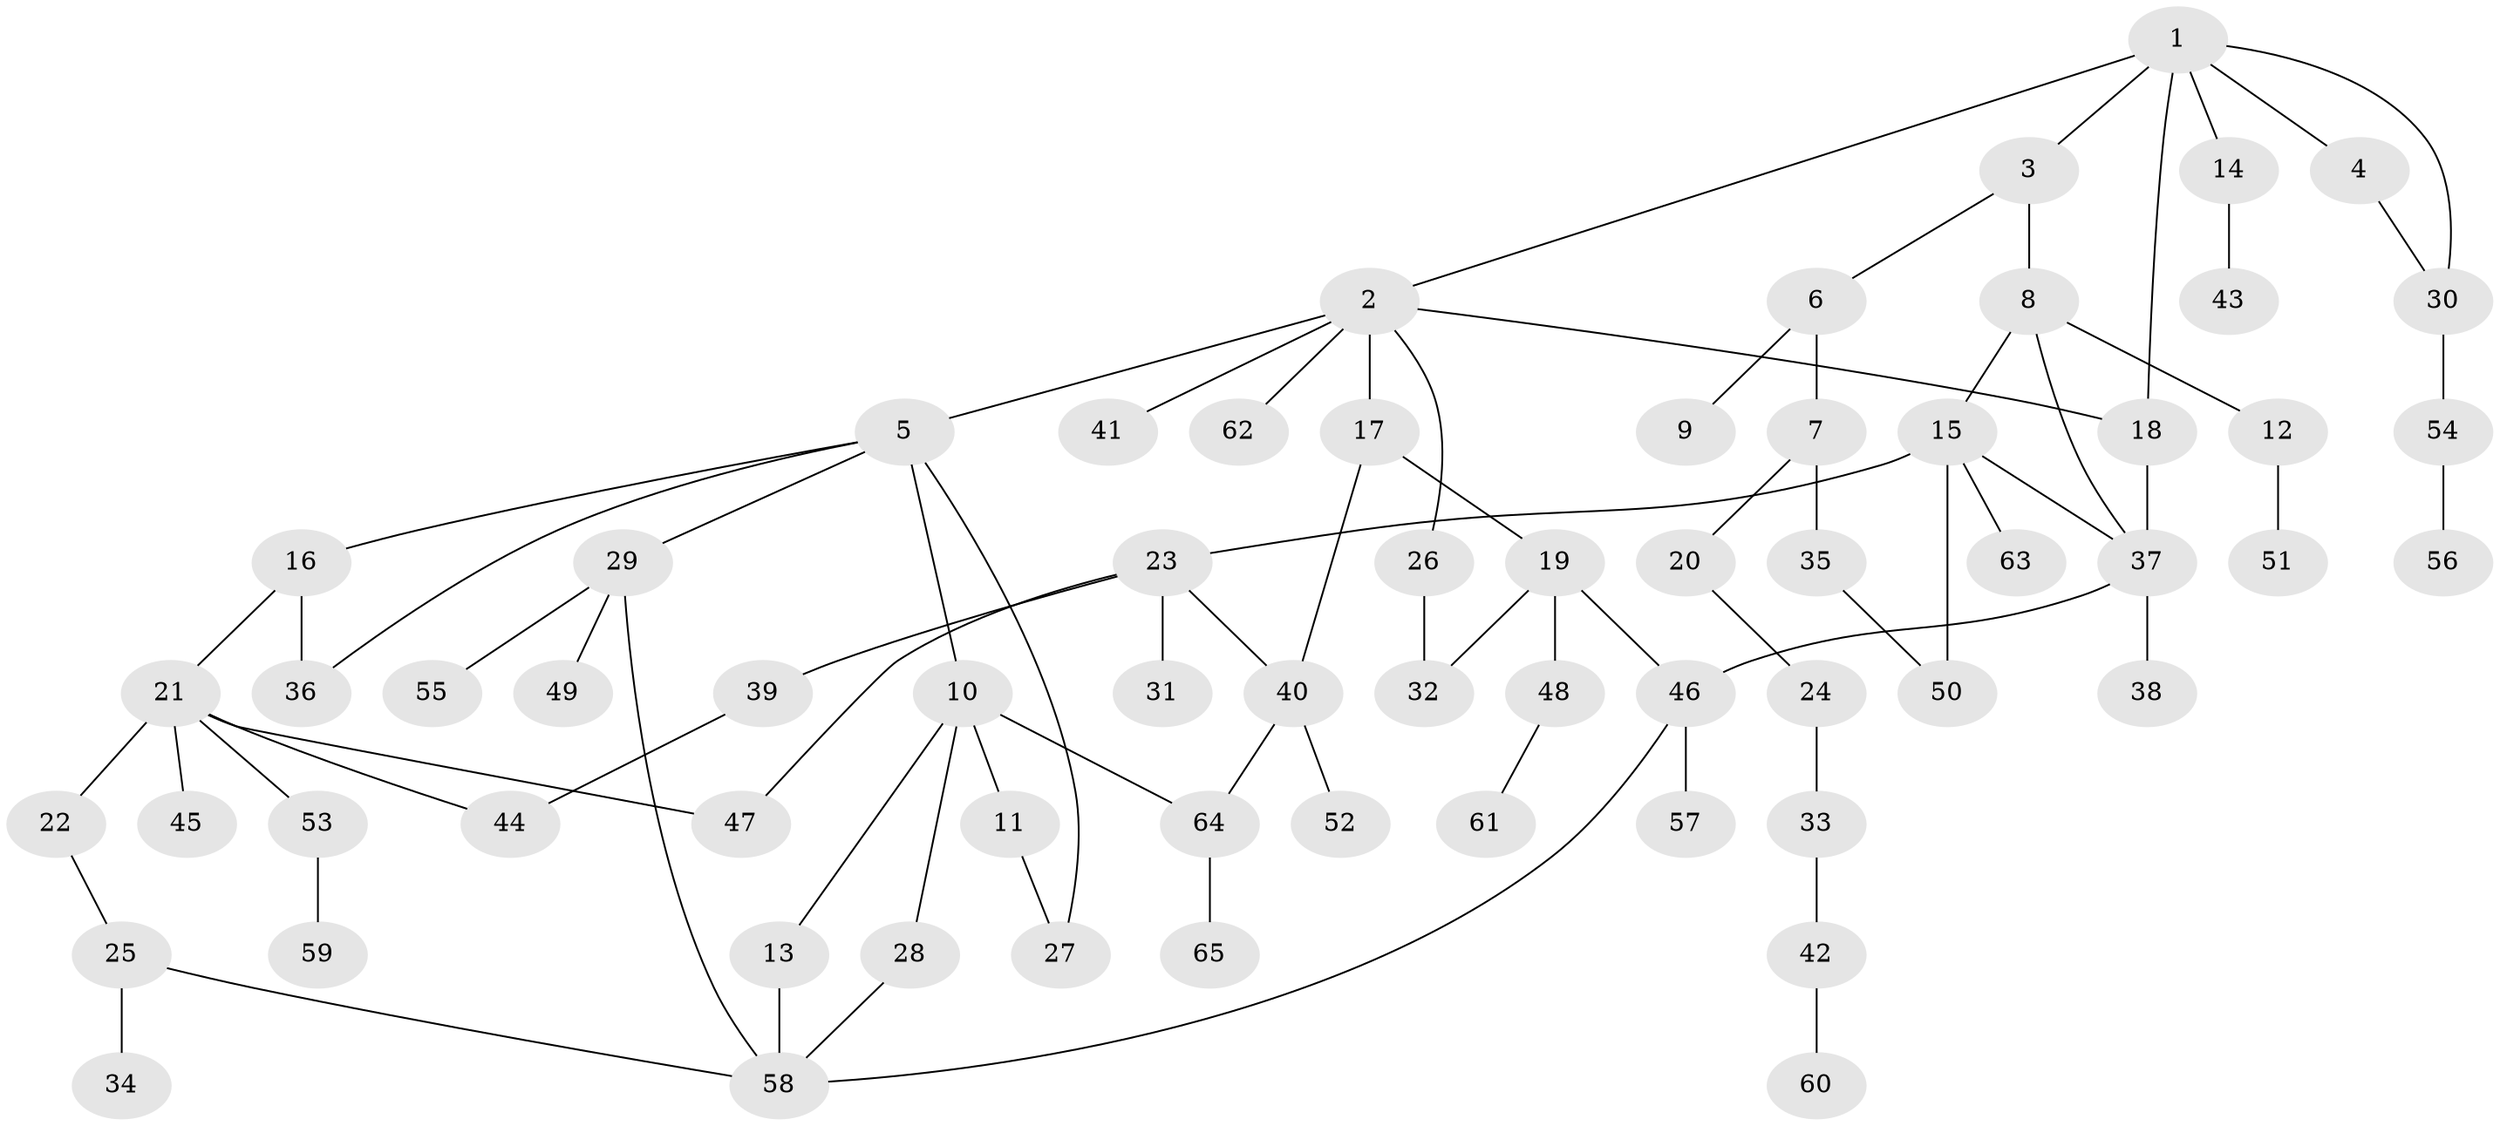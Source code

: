 // Generated by graph-tools (version 1.1) at 2025/01/03/09/25 03:01:10]
// undirected, 65 vertices, 81 edges
graph export_dot {
graph [start="1"]
  node [color=gray90,style=filled];
  1;
  2;
  3;
  4;
  5;
  6;
  7;
  8;
  9;
  10;
  11;
  12;
  13;
  14;
  15;
  16;
  17;
  18;
  19;
  20;
  21;
  22;
  23;
  24;
  25;
  26;
  27;
  28;
  29;
  30;
  31;
  32;
  33;
  34;
  35;
  36;
  37;
  38;
  39;
  40;
  41;
  42;
  43;
  44;
  45;
  46;
  47;
  48;
  49;
  50;
  51;
  52;
  53;
  54;
  55;
  56;
  57;
  58;
  59;
  60;
  61;
  62;
  63;
  64;
  65;
  1 -- 2;
  1 -- 3;
  1 -- 4;
  1 -- 14;
  1 -- 18;
  1 -- 30;
  2 -- 5;
  2 -- 17;
  2 -- 26;
  2 -- 41;
  2 -- 62;
  2 -- 18;
  3 -- 6;
  3 -- 8;
  4 -- 30;
  5 -- 10;
  5 -- 16;
  5 -- 27;
  5 -- 29;
  5 -- 36;
  6 -- 7;
  6 -- 9;
  7 -- 20;
  7 -- 35;
  8 -- 12;
  8 -- 15;
  8 -- 37;
  10 -- 11;
  10 -- 13;
  10 -- 28;
  10 -- 64;
  11 -- 27;
  12 -- 51;
  13 -- 58;
  14 -- 43;
  15 -- 23;
  15 -- 37;
  15 -- 63;
  15 -- 50;
  16 -- 21;
  16 -- 36;
  17 -- 19;
  17 -- 40;
  18 -- 37;
  19 -- 48;
  19 -- 32;
  19 -- 46;
  20 -- 24;
  21 -- 22;
  21 -- 44;
  21 -- 45;
  21 -- 53;
  21 -- 47;
  22 -- 25;
  23 -- 31;
  23 -- 39;
  23 -- 40;
  23 -- 47;
  24 -- 33;
  25 -- 34;
  25 -- 58;
  26 -- 32;
  28 -- 58;
  29 -- 49;
  29 -- 55;
  29 -- 58;
  30 -- 54;
  33 -- 42;
  35 -- 50;
  37 -- 38;
  37 -- 46;
  39 -- 44;
  40 -- 52;
  40 -- 64;
  42 -- 60;
  46 -- 57;
  46 -- 58;
  48 -- 61;
  53 -- 59;
  54 -- 56;
  64 -- 65;
}
